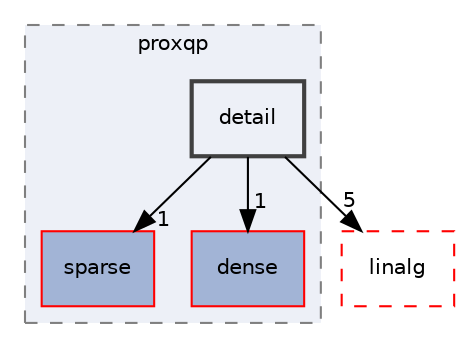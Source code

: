 digraph "include/proxsuite/proxqp/detail"
{
 // LATEX_PDF_SIZE
  bgcolor="transparent";
  edge [fontname="Helvetica",fontsize="10",labelfontname="Helvetica",labelfontsize="10"];
  node [fontname="Helvetica",fontsize="10",shape=record];
  compound=true
  subgraph clusterdir_01caf7e9e8b3e7ed928385229a2afbb9 {
    graph [ bgcolor="#edf0f7", pencolor="grey50", style="filled,dashed,", label="proxqp", fontname="Helvetica", fontsize="10", URL="dir_01caf7e9e8b3e7ed928385229a2afbb9.html"]
  dir_1705c7da2126935c41561a728c3333cc [shape=box, label="sparse", style="filled,", fillcolor="#a2b4d6", color="red", URL="dir_1705c7da2126935c41561a728c3333cc.html"];
  dir_35fc67a0d6ba4213a0c30d725ba6d4d5 [shape=box, label="dense", style="filled,", fillcolor="#a2b4d6", color="red", URL="dir_35fc67a0d6ba4213a0c30d725ba6d4d5.html"];
  dir_fee6614ba0a51dfd8c63f62d4d26f8f7 [shape=box, label="detail", style="filled,bold,", fillcolor="#edf0f7", color="grey25", URL="dir_fee6614ba0a51dfd8c63f62d4d26f8f7.html"];
  }
  dir_689374dfda2501bdd2dd3b1ee53cd298 [shape=box, label="linalg", style="dashed,", fillcolor="#edf0f7", color="red", URL="dir_689374dfda2501bdd2dd3b1ee53cd298.html"];
  dir_fee6614ba0a51dfd8c63f62d4d26f8f7->dir_1705c7da2126935c41561a728c3333cc [headlabel="1", labeldistance=1.5 headhref="dir_000003_000016.html"];
  dir_fee6614ba0a51dfd8c63f62d4d26f8f7->dir_35fc67a0d6ba4213a0c30d725ba6d4d5 [headlabel="1", labeldistance=1.5 headhref="dir_000003_000002.html"];
  dir_fee6614ba0a51dfd8c63f62d4d26f8f7->dir_689374dfda2501bdd2dd3b1ee53cd298 [headlabel="5", labeldistance=1.5 headhref="dir_000003_000009.html"];
}
